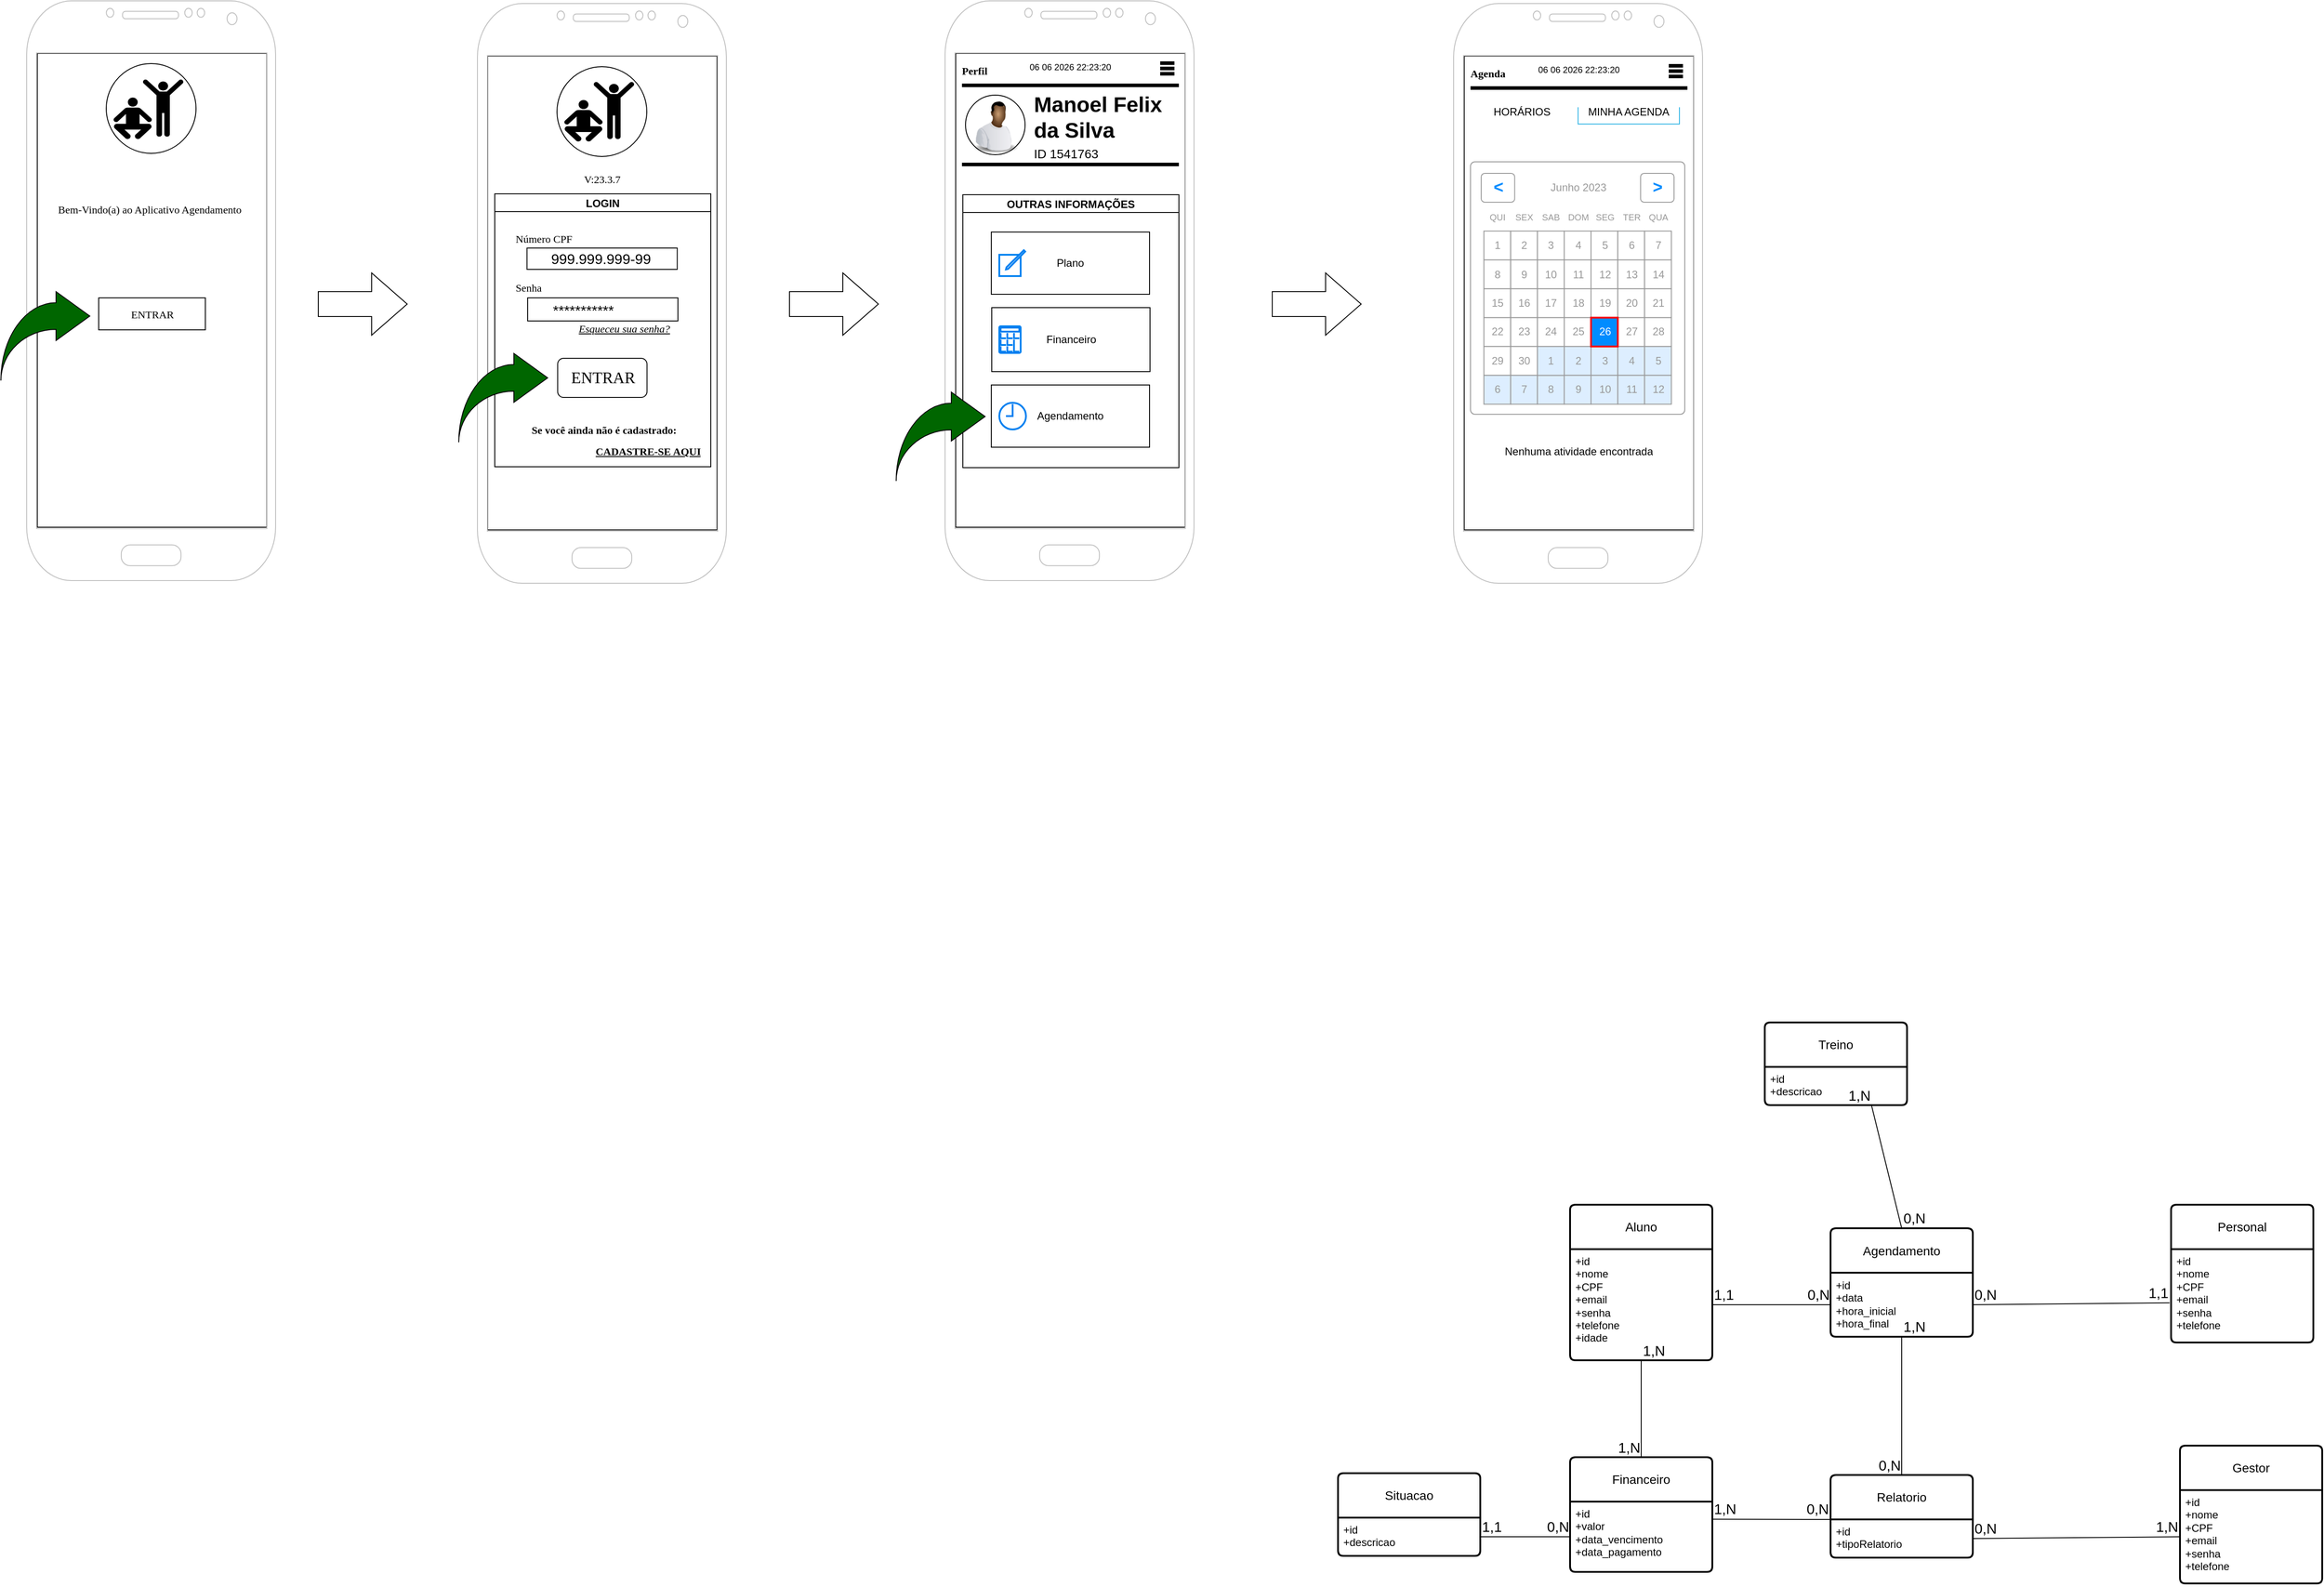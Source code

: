 <mxfile version="21.5.0" type="github">
  <diagram name="Página-1" id="_m529eDKK7JrBdHKqTtA">
    <mxGraphModel dx="4836" dy="2080" grid="0" gridSize="10" guides="1" tooltips="1" connect="1" arrows="1" fold="1" page="0" pageScale="1" pageWidth="827" pageHeight="1169" math="0" shadow="0">
      <root>
        <mxCell id="0" />
        <mxCell id="1" parent="0" />
        <mxCell id="LFbB79-AIs5pltMv2B3R-155" value="Personal" style="swimlane;childLayout=stackLayout;horizontal=1;startSize=50;horizontalStack=0;rounded=1;fontSize=14;fontStyle=0;strokeWidth=2;resizeParent=0;resizeLast=1;shadow=0;dashed=0;align=center;arcSize=4;whiteSpace=wrap;html=1;" vertex="1" parent="1">
          <mxGeometry x="-67" y="200" width="160" height="155" as="geometry" />
        </mxCell>
        <mxCell id="LFbB79-AIs5pltMv2B3R-156" value="+id&lt;br&gt;+nome&lt;br&gt;+CPF&lt;br&gt;+email&lt;br&gt;+senha&lt;br&gt;+telefone&lt;br&gt;&amp;nbsp;&lt;br&gt;" style="align=left;strokeColor=none;fillColor=none;spacingLeft=4;fontSize=12;verticalAlign=top;resizable=0;rotatable=0;part=1;html=1;" vertex="1" parent="LFbB79-AIs5pltMv2B3R-155">
          <mxGeometry y="50" width="160" height="105" as="geometry" />
        </mxCell>
        <mxCell id="LFbB79-AIs5pltMv2B3R-161" value="Aluno" style="swimlane;childLayout=stackLayout;horizontal=1;startSize=50;horizontalStack=0;rounded=1;fontSize=14;fontStyle=0;strokeWidth=2;resizeParent=0;resizeLast=1;shadow=0;dashed=0;align=center;arcSize=4;whiteSpace=wrap;html=1;" vertex="1" parent="1">
          <mxGeometry x="-743" y="200" width="160" height="175" as="geometry" />
        </mxCell>
        <mxCell id="LFbB79-AIs5pltMv2B3R-162" value="+id&lt;br&gt;+nome&lt;br&gt;+CPF&lt;br&gt;+email&lt;br&gt;+senha&lt;br&gt;+telefone&lt;br&gt;+idade&amp;nbsp;" style="align=left;strokeColor=none;fillColor=none;spacingLeft=4;fontSize=12;verticalAlign=top;resizable=0;rotatable=0;part=1;html=1;" vertex="1" parent="LFbB79-AIs5pltMv2B3R-161">
          <mxGeometry y="50" width="160" height="125" as="geometry" />
        </mxCell>
        <mxCell id="LFbB79-AIs5pltMv2B3R-164" value="Agendamento" style="swimlane;childLayout=stackLayout;horizontal=1;startSize=50;horizontalStack=0;rounded=1;fontSize=14;fontStyle=0;strokeWidth=2;resizeParent=0;resizeLast=1;shadow=0;dashed=0;align=center;arcSize=4;whiteSpace=wrap;html=1;" vertex="1" parent="1">
          <mxGeometry x="-450" y="226.5" width="160" height="122" as="geometry" />
        </mxCell>
        <mxCell id="LFbB79-AIs5pltMv2B3R-165" value="+id&lt;br&gt;+data&lt;br&gt;+hora_inicial&lt;br&gt;+hora_final" style="align=left;strokeColor=none;fillColor=none;spacingLeft=4;fontSize=12;verticalAlign=top;resizable=0;rotatable=0;part=1;html=1;" vertex="1" parent="LFbB79-AIs5pltMv2B3R-164">
          <mxGeometry y="50" width="160" height="72" as="geometry" />
        </mxCell>
        <mxCell id="LFbB79-AIs5pltMv2B3R-166" value="Financeiro" style="swimlane;childLayout=stackLayout;horizontal=1;startSize=50;horizontalStack=0;rounded=1;fontSize=14;fontStyle=0;strokeWidth=2;resizeParent=0;resizeLast=1;shadow=0;dashed=0;align=center;arcSize=4;whiteSpace=wrap;html=1;" vertex="1" parent="1">
          <mxGeometry x="-743" y="484" width="160" height="129" as="geometry" />
        </mxCell>
        <mxCell id="LFbB79-AIs5pltMv2B3R-167" value="+id&lt;br&gt;+valor&lt;br&gt;+data_vencimento&lt;br&gt;+data_pagamento" style="align=left;strokeColor=none;fillColor=none;spacingLeft=4;fontSize=12;verticalAlign=top;resizable=0;rotatable=0;part=1;html=1;" vertex="1" parent="LFbB79-AIs5pltMv2B3R-166">
          <mxGeometry y="50" width="160" height="79" as="geometry" />
        </mxCell>
        <mxCell id="LFbB79-AIs5pltMv2B3R-168" value="Situacao" style="swimlane;childLayout=stackLayout;horizontal=1;startSize=50;horizontalStack=0;rounded=1;fontSize=14;fontStyle=0;strokeWidth=2;resizeParent=0;resizeLast=1;shadow=0;dashed=0;align=center;arcSize=4;whiteSpace=wrap;html=1;" vertex="1" parent="1">
          <mxGeometry x="-1004" y="502" width="160" height="93" as="geometry" />
        </mxCell>
        <mxCell id="LFbB79-AIs5pltMv2B3R-169" value="+id&lt;br&gt;+descricao" style="align=left;strokeColor=none;fillColor=none;spacingLeft=4;fontSize=12;verticalAlign=top;resizable=0;rotatable=0;part=1;html=1;" vertex="1" parent="LFbB79-AIs5pltMv2B3R-168">
          <mxGeometry y="50" width="160" height="43" as="geometry" />
        </mxCell>
        <mxCell id="LFbB79-AIs5pltMv2B3R-172" value="Treino" style="swimlane;childLayout=stackLayout;horizontal=1;startSize=50;horizontalStack=0;rounded=1;fontSize=14;fontStyle=0;strokeWidth=2;resizeParent=0;resizeLast=1;shadow=0;dashed=0;align=center;arcSize=4;whiteSpace=wrap;html=1;" vertex="1" parent="1">
          <mxGeometry x="-524" y="-5" width="160" height="93" as="geometry" />
        </mxCell>
        <mxCell id="LFbB79-AIs5pltMv2B3R-173" value="+id&lt;br&gt;+descricao" style="align=left;strokeColor=none;fillColor=none;spacingLeft=4;fontSize=12;verticalAlign=top;resizable=0;rotatable=0;part=1;html=1;" vertex="1" parent="LFbB79-AIs5pltMv2B3R-172">
          <mxGeometry y="50" width="160" height="43" as="geometry" />
        </mxCell>
        <mxCell id="LFbB79-AIs5pltMv2B3R-180" value="" style="endArrow=none;html=1;rounded=0;fontSize=12;startSize=8;endSize=8;curved=1;exitX=1;exitY=0.5;exitDx=0;exitDy=0;entryX=0;entryY=0.5;entryDx=0;entryDy=0;" edge="1" parent="1" source="LFbB79-AIs5pltMv2B3R-162" target="LFbB79-AIs5pltMv2B3R-165">
          <mxGeometry relative="1" as="geometry">
            <mxPoint x="-329" y="439" as="sourcePoint" />
            <mxPoint x="-169" y="439" as="targetPoint" />
          </mxGeometry>
        </mxCell>
        <mxCell id="LFbB79-AIs5pltMv2B3R-181" value="1,1" style="resizable=0;html=1;whiteSpace=wrap;align=left;verticalAlign=bottom;fontSize=16;" connectable="0" vertex="1" parent="LFbB79-AIs5pltMv2B3R-180">
          <mxGeometry x="-1" relative="1" as="geometry" />
        </mxCell>
        <mxCell id="LFbB79-AIs5pltMv2B3R-182" value="0,N" style="resizable=0;html=1;whiteSpace=wrap;align=right;verticalAlign=bottom;fontSize=16;" connectable="0" vertex="1" parent="LFbB79-AIs5pltMv2B3R-180">
          <mxGeometry x="1" relative="1" as="geometry" />
        </mxCell>
        <mxCell id="LFbB79-AIs5pltMv2B3R-183" value="" style="endArrow=none;html=1;rounded=0;fontSize=12;startSize=8;endSize=8;curved=1;exitX=1;exitY=0.5;exitDx=0;exitDy=0;entryX=-0.01;entryY=0.575;entryDx=0;entryDy=0;entryPerimeter=0;" edge="1" parent="1" source="LFbB79-AIs5pltMv2B3R-165" target="LFbB79-AIs5pltMv2B3R-156">
          <mxGeometry relative="1" as="geometry">
            <mxPoint x="-298" y="431" as="sourcePoint" />
            <mxPoint x="-23" y="430" as="targetPoint" />
          </mxGeometry>
        </mxCell>
        <mxCell id="LFbB79-AIs5pltMv2B3R-184" value="0,N" style="resizable=0;html=1;whiteSpace=wrap;align=left;verticalAlign=bottom;fontSize=16;" connectable="0" vertex="1" parent="LFbB79-AIs5pltMv2B3R-183">
          <mxGeometry x="-1" relative="1" as="geometry" />
        </mxCell>
        <mxCell id="LFbB79-AIs5pltMv2B3R-185" value="1,1" style="resizable=0;html=1;whiteSpace=wrap;align=right;verticalAlign=bottom;fontSize=16;" connectable="0" vertex="1" parent="LFbB79-AIs5pltMv2B3R-183">
          <mxGeometry x="1" relative="1" as="geometry" />
        </mxCell>
        <mxCell id="LFbB79-AIs5pltMv2B3R-192" value="" style="endArrow=none;html=1;rounded=0;fontSize=12;startSize=8;endSize=8;curved=1;entryX=0.75;entryY=1;entryDx=0;entryDy=0;exitX=0.5;exitY=0;exitDx=0;exitDy=0;" edge="1" parent="1" source="LFbB79-AIs5pltMv2B3R-164" target="LFbB79-AIs5pltMv2B3R-173">
          <mxGeometry relative="1" as="geometry">
            <mxPoint x="-353" y="144" as="sourcePoint" />
            <mxPoint x="-132" y="447" as="targetPoint" />
          </mxGeometry>
        </mxCell>
        <mxCell id="LFbB79-AIs5pltMv2B3R-193" value="0,N" style="resizable=0;html=1;whiteSpace=wrap;align=left;verticalAlign=bottom;fontSize=16;" connectable="0" vertex="1" parent="LFbB79-AIs5pltMv2B3R-192">
          <mxGeometry x="-1" relative="1" as="geometry" />
        </mxCell>
        <mxCell id="LFbB79-AIs5pltMv2B3R-194" value="1,N" style="resizable=0;html=1;whiteSpace=wrap;align=right;verticalAlign=bottom;fontSize=16;" connectable="0" vertex="1" parent="LFbB79-AIs5pltMv2B3R-192">
          <mxGeometry x="1" relative="1" as="geometry" />
        </mxCell>
        <mxCell id="LFbB79-AIs5pltMv2B3R-195" value="" style="endArrow=none;html=1;rounded=0;fontSize=12;startSize=8;endSize=8;curved=1;exitX=1;exitY=0.5;exitDx=0;exitDy=0;entryX=0;entryY=0.5;entryDx=0;entryDy=0;" edge="1" parent="1" source="LFbB79-AIs5pltMv2B3R-169" target="LFbB79-AIs5pltMv2B3R-167">
          <mxGeometry relative="1" as="geometry">
            <mxPoint x="-358" y="442" as="sourcePoint" />
            <mxPoint x="-198" y="442" as="targetPoint" />
          </mxGeometry>
        </mxCell>
        <mxCell id="LFbB79-AIs5pltMv2B3R-196" value="1,1" style="resizable=0;html=1;whiteSpace=wrap;align=left;verticalAlign=bottom;fontSize=16;" connectable="0" vertex="1" parent="LFbB79-AIs5pltMv2B3R-195">
          <mxGeometry x="-1" relative="1" as="geometry" />
        </mxCell>
        <mxCell id="LFbB79-AIs5pltMv2B3R-197" value="0,N" style="resizable=0;html=1;whiteSpace=wrap;align=right;verticalAlign=bottom;fontSize=16;" connectable="0" vertex="1" parent="LFbB79-AIs5pltMv2B3R-195">
          <mxGeometry x="1" relative="1" as="geometry" />
        </mxCell>
        <mxCell id="LFbB79-AIs5pltMv2B3R-198" value="" style="endArrow=none;html=1;rounded=0;fontSize=12;startSize=8;endSize=8;curved=1;exitX=0.5;exitY=1;exitDx=0;exitDy=0;entryX=0.5;entryY=0;entryDx=0;entryDy=0;" edge="1" parent="1" source="LFbB79-AIs5pltMv2B3R-162" target="LFbB79-AIs5pltMv2B3R-166">
          <mxGeometry relative="1" as="geometry">
            <mxPoint x="-393" y="590" as="sourcePoint" />
            <mxPoint x="-233" y="590" as="targetPoint" />
          </mxGeometry>
        </mxCell>
        <mxCell id="LFbB79-AIs5pltMv2B3R-199" value="1,N" style="resizable=0;html=1;whiteSpace=wrap;align=left;verticalAlign=bottom;fontSize=16;" connectable="0" vertex="1" parent="LFbB79-AIs5pltMv2B3R-198">
          <mxGeometry x="-1" relative="1" as="geometry" />
        </mxCell>
        <mxCell id="LFbB79-AIs5pltMv2B3R-200" value="1,N" style="resizable=0;html=1;whiteSpace=wrap;align=right;verticalAlign=bottom;fontSize=16;" connectable="0" vertex="1" parent="LFbB79-AIs5pltMv2B3R-198">
          <mxGeometry x="1" relative="1" as="geometry" />
        </mxCell>
        <mxCell id="LFbB79-AIs5pltMv2B3R-207" value="Gestor" style="swimlane;childLayout=stackLayout;horizontal=1;startSize=50;horizontalStack=0;rounded=1;fontSize=14;fontStyle=0;strokeWidth=2;resizeParent=0;resizeLast=1;shadow=0;dashed=0;align=center;arcSize=4;whiteSpace=wrap;html=1;" vertex="1" parent="1">
          <mxGeometry x="-57" y="471" width="160" height="155" as="geometry" />
        </mxCell>
        <mxCell id="LFbB79-AIs5pltMv2B3R-208" value="+id&lt;br&gt;+nome&lt;br&gt;+CPF&lt;br&gt;+email&lt;br&gt;+senha&lt;br&gt;+telefone&lt;br&gt;&amp;nbsp;&lt;br&gt;" style="align=left;strokeColor=none;fillColor=none;spacingLeft=4;fontSize=12;verticalAlign=top;resizable=0;rotatable=0;part=1;html=1;" vertex="1" parent="LFbB79-AIs5pltMv2B3R-207">
          <mxGeometry y="50" width="160" height="105" as="geometry" />
        </mxCell>
        <mxCell id="LFbB79-AIs5pltMv2B3R-209" value="Relatorio" style="swimlane;childLayout=stackLayout;horizontal=1;startSize=50;horizontalStack=0;rounded=1;fontSize=14;fontStyle=0;strokeWidth=2;resizeParent=0;resizeLast=1;shadow=0;dashed=0;align=center;arcSize=4;whiteSpace=wrap;html=1;" vertex="1" parent="1">
          <mxGeometry x="-450" y="504" width="160" height="93" as="geometry" />
        </mxCell>
        <mxCell id="LFbB79-AIs5pltMv2B3R-210" value="+id&lt;br&gt;+tipoRelatorio" style="align=left;strokeColor=none;fillColor=none;spacingLeft=4;fontSize=12;verticalAlign=top;resizable=0;rotatable=0;part=1;html=1;" vertex="1" parent="LFbB79-AIs5pltMv2B3R-209">
          <mxGeometry y="50" width="160" height="43" as="geometry" />
        </mxCell>
        <mxCell id="LFbB79-AIs5pltMv2B3R-212" value="" style="endArrow=none;html=1;rounded=0;fontSize=12;startSize=8;endSize=8;curved=1;entryX=0;entryY=0;entryDx=0;entryDy=0;exitX=1;exitY=0.25;exitDx=0;exitDy=0;" edge="1" parent="1" source="LFbB79-AIs5pltMv2B3R-167" target="LFbB79-AIs5pltMv2B3R-210">
          <mxGeometry relative="1" as="geometry">
            <mxPoint x="-488" y="704" as="sourcePoint" />
            <mxPoint x="-328" y="704" as="targetPoint" />
          </mxGeometry>
        </mxCell>
        <mxCell id="LFbB79-AIs5pltMv2B3R-213" value="1,N" style="resizable=0;html=1;whiteSpace=wrap;align=left;verticalAlign=bottom;fontSize=16;" connectable="0" vertex="1" parent="LFbB79-AIs5pltMv2B3R-212">
          <mxGeometry x="-1" relative="1" as="geometry" />
        </mxCell>
        <mxCell id="LFbB79-AIs5pltMv2B3R-214" value="0,N" style="resizable=0;html=1;whiteSpace=wrap;align=right;verticalAlign=bottom;fontSize=16;" connectable="0" vertex="1" parent="LFbB79-AIs5pltMv2B3R-212">
          <mxGeometry x="1" relative="1" as="geometry" />
        </mxCell>
        <mxCell id="LFbB79-AIs5pltMv2B3R-215" value="" style="endArrow=none;html=1;rounded=0;fontSize=12;startSize=8;endSize=8;curved=1;entryX=0.5;entryY=0;entryDx=0;entryDy=0;exitX=0.5;exitY=1;exitDx=0;exitDy=0;" edge="1" parent="1" source="LFbB79-AIs5pltMv2B3R-165" target="LFbB79-AIs5pltMv2B3R-209">
          <mxGeometry relative="1" as="geometry">
            <mxPoint x="-397" y="737" as="sourcePoint" />
            <mxPoint x="-220" y="735" as="targetPoint" />
          </mxGeometry>
        </mxCell>
        <mxCell id="LFbB79-AIs5pltMv2B3R-216" value="1,N" style="resizable=0;html=1;whiteSpace=wrap;align=left;verticalAlign=bottom;fontSize=16;" connectable="0" vertex="1" parent="LFbB79-AIs5pltMv2B3R-215">
          <mxGeometry x="-1" relative="1" as="geometry" />
        </mxCell>
        <mxCell id="LFbB79-AIs5pltMv2B3R-217" value="0,N" style="resizable=0;html=1;whiteSpace=wrap;align=right;verticalAlign=bottom;fontSize=16;" connectable="0" vertex="1" parent="LFbB79-AIs5pltMv2B3R-215">
          <mxGeometry x="1" relative="1" as="geometry" />
        </mxCell>
        <mxCell id="LFbB79-AIs5pltMv2B3R-218" value="" style="endArrow=none;html=1;rounded=0;fontSize=12;startSize=8;endSize=8;curved=1;entryX=0;entryY=0.5;entryDx=0;entryDy=0;exitX=1;exitY=0.5;exitDx=0;exitDy=0;" edge="1" parent="1" source="LFbB79-AIs5pltMv2B3R-210" target="LFbB79-AIs5pltMv2B3R-208">
          <mxGeometry relative="1" as="geometry">
            <mxPoint x="-323" y="750" as="sourcePoint" />
            <mxPoint x="-146" y="748" as="targetPoint" />
          </mxGeometry>
        </mxCell>
        <mxCell id="LFbB79-AIs5pltMv2B3R-219" value="0,N" style="resizable=0;html=1;whiteSpace=wrap;align=left;verticalAlign=bottom;fontSize=16;" connectable="0" vertex="1" parent="LFbB79-AIs5pltMv2B3R-218">
          <mxGeometry x="-1" relative="1" as="geometry" />
        </mxCell>
        <mxCell id="LFbB79-AIs5pltMv2B3R-220" value="1,N" style="resizable=0;html=1;whiteSpace=wrap;align=right;verticalAlign=bottom;fontSize=16;" connectable="0" vertex="1" parent="LFbB79-AIs5pltMv2B3R-218">
          <mxGeometry x="1" relative="1" as="geometry" />
        </mxCell>
        <mxCell id="LFbB79-AIs5pltMv2B3R-221" value="" style="verticalLabelPosition=bottom;verticalAlign=top;html=1;shape=mxgraph.basic.rect;fillColor2=none;strokeWidth=1;size=20;indent=5;" vertex="1" parent="1">
          <mxGeometry x="-2467" y="-1095" width="258" height="533" as="geometry" />
        </mxCell>
        <mxCell id="LFbB79-AIs5pltMv2B3R-222" value="" style="verticalLabelPosition=bottom;verticalAlign=top;html=1;shape=mxgraph.basic.rect;fillColor2=none;strokeWidth=1;size=20;indent=5;" vertex="1" parent="1">
          <mxGeometry x="-1434" y="-1095" width="258" height="533" as="geometry" />
        </mxCell>
        <mxCell id="LFbB79-AIs5pltMv2B3R-224" value="" style="verticalLabelPosition=bottom;verticalAlign=top;html=1;shape=mxgraph.basic.rect;fillColor2=none;strokeWidth=1;size=20;indent=5;" vertex="1" parent="1">
          <mxGeometry x="-1960.5" y="-1092" width="258" height="533" as="geometry" />
        </mxCell>
        <mxCell id="LFbB79-AIs5pltMv2B3R-227" value="" style="verticalLabelPosition=bottom;verticalAlign=top;html=1;shape=mxgraph.basic.rect;fillColor2=none;strokeWidth=1;size=20;indent=5;" vertex="1" parent="1">
          <mxGeometry x="-2398" y="-820" width="120" height="36" as="geometry" />
        </mxCell>
        <mxCell id="LFbB79-AIs5pltMv2B3R-229" value="&lt;p&gt;&lt;font face=&quot;Lucida Console&quot;&gt;Bem-Vindo(a) ao Aplicativo Agendamento&lt;/font&gt;&lt;/p&gt;" style="text;strokeColor=none;fillColor=none;align=center;verticalAlign=top;spacingLeft=4;spacingRight=4;overflow=hidden;rotatable=0;points=[[0,0.5],[1,0.5]];portConstraint=eastwest;whiteSpace=wrap;html=1;" vertex="1" parent="1">
          <mxGeometry x="-2462" y="-945" width="243" height="59" as="geometry" />
        </mxCell>
        <mxCell id="LFbB79-AIs5pltMv2B3R-230" value="&lt;p&gt;&lt;font face=&quot;Lucida Console&quot;&gt;ENTRAR&lt;/font&gt;&lt;/p&gt;" style="text;strokeColor=none;fillColor=none;align=center;verticalAlign=top;spacingLeft=4;spacingRight=4;overflow=hidden;rotatable=0;points=[[0,0.5],[1,0.5]];portConstraint=eastwest;whiteSpace=wrap;html=1;" vertex="1" parent="1">
          <mxGeometry x="-2459.5" y="-827" width="243" height="59" as="geometry" />
        </mxCell>
        <mxCell id="LFbB79-AIs5pltMv2B3R-234" value="LOGIN" style="swimlane;startSize=20;horizontal=1;containerType=tree;" vertex="1" parent="1">
          <mxGeometry x="-1952.5" y="-937" width="243" height="307" as="geometry" />
        </mxCell>
        <mxCell id="LFbB79-AIs5pltMv2B3R-243" value="&lt;font face=&quot;Lucida Console&quot;&gt;Número CPF&lt;/font&gt;" style="text;strokeColor=none;fillColor=none;align=left;verticalAlign=top;spacingLeft=4;spacingRight=4;overflow=hidden;rotatable=0;points=[[0,0.5],[1,0.5]];portConstraint=eastwest;whiteSpace=wrap;html=1;" vertex="1" parent="LFbB79-AIs5pltMv2B3R-234">
          <mxGeometry x="17.5" y="37" width="206.5" height="88" as="geometry" />
        </mxCell>
        <mxCell id="LFbB79-AIs5pltMv2B3R-244" value="&lt;font face=&quot;Lucida Console&quot;&gt;Senha&lt;/font&gt;" style="text;strokeColor=none;fillColor=none;align=left;verticalAlign=top;spacingLeft=4;spacingRight=4;overflow=hidden;rotatable=0;points=[[0,0.5],[1,0.5]];portConstraint=eastwest;whiteSpace=wrap;html=1;" vertex="1" parent="LFbB79-AIs5pltMv2B3R-234">
          <mxGeometry x="17.5" y="92" width="204.5" height="59" as="geometry" />
        </mxCell>
        <mxCell id="LFbB79-AIs5pltMv2B3R-241" value="" style="whiteSpace=wrap;html=1;treeFolding=1;treeMoving=1;newEdgeStyle={&quot;edgeStyle&quot;:&quot;elbowEdgeStyle&quot;,&quot;startArrow&quot;:&quot;none&quot;,&quot;endArrow&quot;:&quot;none&quot;};" vertex="1" parent="LFbB79-AIs5pltMv2B3R-234">
          <mxGeometry x="36.25" y="61" width="169" height="24" as="geometry" />
        </mxCell>
        <mxCell id="LFbB79-AIs5pltMv2B3R-240" value="" style="whiteSpace=wrap;html=1;treeFolding=1;treeMoving=1;newEdgeStyle={&quot;edgeStyle&quot;:&quot;elbowEdgeStyle&quot;,&quot;startArrow&quot;:&quot;none&quot;,&quot;endArrow&quot;:&quot;none&quot;};" vertex="1" parent="LFbB79-AIs5pltMv2B3R-234">
          <mxGeometry x="37" y="117" width="169" height="26" as="geometry" />
        </mxCell>
        <mxCell id="LFbB79-AIs5pltMv2B3R-252" value="999.999.999-99" style="text;strokeColor=none;fillColor=none;align=left;verticalAlign=middle;spacingLeft=4;spacingRight=4;overflow=hidden;points=[[0,0.5],[1,0.5]];portConstraint=eastwest;rotatable=0;whiteSpace=wrap;html=1;fontSize=16;" vertex="1" parent="LFbB79-AIs5pltMv2B3R-234">
          <mxGeometry x="57.75" y="58" width="124" height="30" as="geometry" />
        </mxCell>
        <mxCell id="LFbB79-AIs5pltMv2B3R-242" value="&lt;p&gt;&lt;font face=&quot;Lucida Console&quot;&gt;V:23.3.7&lt;/font&gt;&lt;/p&gt;" style="text;strokeColor=none;fillColor=none;align=center;verticalAlign=top;spacingLeft=4;spacingRight=4;overflow=hidden;rotatable=0;points=[[0,0.5],[1,0.5]];portConstraint=eastwest;whiteSpace=wrap;html=1;" vertex="1" parent="1">
          <mxGeometry x="-1953" y="-979" width="243" height="59" as="geometry" />
        </mxCell>
        <mxCell id="LFbB79-AIs5pltMv2B3R-245" value="&lt;pre&gt;&lt;font face=&quot;Lucida Console&quot;&gt;&lt;i&gt;&lt;u&gt;Esqueceu sua senha?&lt;/u&gt;&lt;/i&gt;&lt;/font&gt;&lt;/pre&gt;" style="text;strokeColor=none;fillColor=none;align=left;verticalAlign=top;spacingLeft=4;spacingRight=4;overflow=hidden;rotatable=0;points=[[0,0.5],[1,0.5]];portConstraint=eastwest;whiteSpace=wrap;html=1;" vertex="1" parent="1">
          <mxGeometry x="-1864.5" y="-811" width="149" height="59" as="geometry" />
        </mxCell>
        <mxCell id="LFbB79-AIs5pltMv2B3R-246" value="&lt;h4&gt;&lt;font face=&quot;Tahoma&quot;&gt;Se você ainda não é cadastrado:&lt;/font&gt;&lt;/h4&gt;" style="text;strokeColor=none;fillColor=none;align=left;verticalAlign=top;spacingLeft=4;spacingRight=4;overflow=hidden;rotatable=0;points=[[0,0.5],[1,0.5]];portConstraint=eastwest;whiteSpace=wrap;html=1;" vertex="1" parent="1">
          <mxGeometry x="-1917.5" y="-701" width="204" height="59" as="geometry" />
        </mxCell>
        <mxCell id="LFbB79-AIs5pltMv2B3R-247" value="&lt;h4&gt;&lt;font face=&quot;Tahoma&quot;&gt;&lt;u&gt;CADASTRE-SE AQUI&lt;/u&gt;&lt;/font&gt;&lt;/h4&gt;" style="text;strokeColor=none;fillColor=none;align=left;verticalAlign=top;spacingLeft=4;spacingRight=4;overflow=hidden;rotatable=0;points=[[0,0.5],[1,0.5]];portConstraint=eastwest;whiteSpace=wrap;html=1;" vertex="1" parent="1">
          <mxGeometry x="-1845.5" y="-677" width="132" height="59" as="geometry" />
        </mxCell>
        <mxCell id="LFbB79-AIs5pltMv2B3R-253" value="***********" style="text;strokeColor=none;fillColor=none;align=left;verticalAlign=middle;spacingLeft=4;spacingRight=4;overflow=hidden;points=[[0,0.5],[1,0.5]];portConstraint=eastwest;rotatable=0;whiteSpace=wrap;html=1;fontSize=16;" vertex="1" parent="1">
          <mxGeometry x="-1893" y="-821" width="124" height="30" as="geometry" />
        </mxCell>
        <mxCell id="LFbB79-AIs5pltMv2B3R-256" value="" style="rounded=1;whiteSpace=wrap;html=1;" vertex="1" parent="1">
          <mxGeometry x="-1881.75" y="-752" width="100.5" height="44" as="geometry" />
        </mxCell>
        <mxCell id="LFbB79-AIs5pltMv2B3R-255" value="&lt;p&gt;&lt;font style=&quot;font-size: 18px;&quot; face=&quot;Lucida Console&quot;&gt;ENTRAR&lt;/font&gt;&lt;/p&gt;" style="text;strokeColor=none;fillColor=none;align=center;verticalAlign=top;spacingLeft=4;spacingRight=4;overflow=hidden;rotatable=0;points=[[0,0.5],[1,0.5]];portConstraint=eastwest;whiteSpace=wrap;html=1;" vertex="1" parent="1">
          <mxGeometry x="-1952.5" y="-759.5" width="243" height="59" as="geometry" />
        </mxCell>
        <mxCell id="LFbB79-AIs5pltMv2B3R-258" value="" style="ellipse;whiteSpace=wrap;html=1;aspect=fixed;" vertex="1" parent="1">
          <mxGeometry x="-1423" y="-1048" width="67" height="67" as="geometry" />
        </mxCell>
        <mxCell id="LFbB79-AIs5pltMv2B3R-260" value="&lt;font face=&quot;Tahoma&quot; style=&quot;font-size: 12px;&quot;&gt;&lt;b&gt;Perfil&lt;/b&gt;&lt;/font&gt;" style="text;strokeColor=none;fillColor=none;align=left;verticalAlign=middle;spacingLeft=4;spacingRight=4;overflow=hidden;points=[[0,0.5],[1,0.5]];portConstraint=eastwest;rotatable=0;whiteSpace=wrap;html=1;fontSize=16;" vertex="1" parent="1">
          <mxGeometry x="-1433" y="-1092" width="80" height="30" as="geometry" />
        </mxCell>
        <mxCell id="LFbB79-AIs5pltMv2B3R-261" value="" style="line;strokeWidth=4;html=1;perimeter=backbonePerimeter;points=[];outlineConnect=0;" vertex="1" parent="1">
          <mxGeometry x="-1427" y="-1064" width="244" height="10" as="geometry" />
        </mxCell>
        <mxCell id="LFbB79-AIs5pltMv2B3R-262" value="" style="line;strokeWidth=4;html=1;perimeter=backbonePerimeter;points=[];outlineConnect=0;" vertex="1" parent="1">
          <mxGeometry x="-1427" y="-975" width="244" height="10" as="geometry" />
        </mxCell>
        <UserObject label="&lt;font style=&quot;font-size: 10px;&quot;&gt;%date{dd mm yyyy HH:MM:ss}%&lt;/font&gt;" placeholders="1" id="LFbB79-AIs5pltMv2B3R-271">
          <mxCell style="text;html=1;strokeColor=none;fillColor=none;align=center;verticalAlign=middle;whiteSpace=wrap;overflow=hidden;" vertex="1" parent="1">
            <mxGeometry x="-1385" y="-1090" width="160" height="20" as="geometry" />
          </mxCell>
        </UserObject>
        <mxCell id="LFbB79-AIs5pltMv2B3R-280" value="" style="line;strokeWidth=4;html=1;perimeter=backbonePerimeter;points=[];outlineConnect=0;" vertex="1" parent="1">
          <mxGeometry x="-1204" y="-1089" width="16" height="10" as="geometry" />
        </mxCell>
        <mxCell id="LFbB79-AIs5pltMv2B3R-281" value="" style="line;strokeWidth=4;html=1;perimeter=backbonePerimeter;points=[];outlineConnect=0;" vertex="1" parent="1">
          <mxGeometry x="-1204" y="-1083" width="16" height="10" as="geometry" />
        </mxCell>
        <mxCell id="LFbB79-AIs5pltMv2B3R-282" value="" style="line;strokeWidth=4;html=1;perimeter=backbonePerimeter;points=[];outlineConnect=0;" vertex="1" parent="1">
          <mxGeometry x="-1204" y="-1077" width="16" height="10" as="geometry" />
        </mxCell>
        <mxCell id="LFbB79-AIs5pltMv2B3R-284" value="&lt;h2&gt;&lt;b&gt;Manoel Felix da Silva&lt;/b&gt;&lt;/h2&gt;" style="text;strokeColor=none;fillColor=none;align=left;verticalAlign=middle;spacingLeft=4;spacingRight=4;overflow=hidden;points=[[0,0.5],[1,0.5]];portConstraint=eastwest;rotatable=0;whiteSpace=wrap;html=1;fontSize=16;" vertex="1" parent="1">
          <mxGeometry x="-1352" y="-1073" width="157" height="80" as="geometry" />
        </mxCell>
        <mxCell id="LFbB79-AIs5pltMv2B3R-285" value="&lt;font style=&quot;font-size: 14px;&quot;&gt;ID 1541763&lt;/font&gt;" style="text;strokeColor=none;fillColor=none;align=left;verticalAlign=middle;spacingLeft=4;spacingRight=4;overflow=hidden;points=[[0,0.5],[1,0.5]];portConstraint=eastwest;rotatable=0;whiteSpace=wrap;html=1;fontSize=16;" vertex="1" parent="1">
          <mxGeometry x="-1352" y="-998.5" width="104" height="30" as="geometry" />
        </mxCell>
        <mxCell id="LFbB79-AIs5pltMv2B3R-301" value="OUTRAS INFORMAÇÕES" style="swimlane;startSize=20;horizontal=1;containerType=tree;" vertex="1" parent="1">
          <mxGeometry x="-1426" y="-936" width="243" height="307" as="geometry" />
        </mxCell>
        <mxCell id="LFbB79-AIs5pltMv2B3R-314" value="Financeiro" style="html=1;whiteSpace=wrap;container=1;recursiveResize=0;collapsible=0;align=center;" vertex="1" parent="1">
          <mxGeometry x="-1393.5" y="-809" width="178" height="72" as="geometry" />
        </mxCell>
        <mxCell id="LFbB79-AIs5pltMv2B3R-318" value="Plano" style="html=1;whiteSpace=wrap;container=1;recursiveResize=0;collapsible=0;align=center;" vertex="1" parent="1">
          <mxGeometry x="-1394" y="-894" width="178" height="70" as="geometry" />
        </mxCell>
        <mxCell id="LFbB79-AIs5pltMv2B3R-330" value="" style="html=1;verticalLabelPosition=bottom;align=center;labelBackgroundColor=#ffffff;verticalAlign=top;strokeWidth=2;strokeColor=#0080F0;shadow=0;dashed=0;shape=mxgraph.ios7.icons.compose;" vertex="1" parent="LFbB79-AIs5pltMv2B3R-318">
          <mxGeometry x="9" y="20.45" width="29.1" height="29.1" as="geometry" />
        </mxCell>
        <mxCell id="LFbB79-AIs5pltMv2B3R-320" value="Agendamento" style="html=1;whiteSpace=wrap;container=1;recursiveResize=0;collapsible=0;align=center;" vertex="1" parent="1">
          <mxGeometry x="-1394" y="-722" width="178" height="70" as="geometry" />
        </mxCell>
        <mxCell id="LFbB79-AIs5pltMv2B3R-322" value="" style="verticalLabelPosition=bottom;verticalAlign=top;html=1;shadow=0;dashed=0;strokeWidth=1;shape=mxgraph.android.phone2;strokeColor=#c0c0c0;" vertex="1" parent="1">
          <mxGeometry x="-2479" y="-1154" width="280" height="652" as="geometry" />
        </mxCell>
        <mxCell id="LFbB79-AIs5pltMv2B3R-323" value="" style="verticalLabelPosition=bottom;verticalAlign=top;html=1;shadow=0;dashed=0;strokeWidth=1;shape=mxgraph.android.phone2;strokeColor=#c0c0c0;" vertex="1" parent="1">
          <mxGeometry x="-1972" y="-1151" width="280" height="652" as="geometry" />
        </mxCell>
        <mxCell id="LFbB79-AIs5pltMv2B3R-324" value="" style="verticalLabelPosition=bottom;verticalAlign=top;html=1;shadow=0;dashed=0;strokeWidth=1;shape=mxgraph.android.phone2;strokeColor=#c0c0c0;" vertex="1" parent="1">
          <mxGeometry x="-1446" y="-1154" width="280" height="652" as="geometry" />
        </mxCell>
        <mxCell id="LFbB79-AIs5pltMv2B3R-326" value="" style="image;html=1;image=img/lib/clip_art/people/Worker_Black_128x128.png" vertex="1" parent="1">
          <mxGeometry x="-1425" y="-1047" width="71" height="65" as="geometry" />
        </mxCell>
        <mxCell id="LFbB79-AIs5pltMv2B3R-331" value="" style="html=1;verticalLabelPosition=bottom;align=center;labelBackgroundColor=#ffffff;verticalAlign=top;strokeWidth=2;strokeColor=#0080F0;shadow=0;dashed=0;shape=mxgraph.ios7.icons.clock;" vertex="1" parent="1">
          <mxGeometry x="-1385" y="-702" width="30" height="30" as="geometry" />
        </mxCell>
        <mxCell id="LFbB79-AIs5pltMv2B3R-333" value="" style="html=1;verticalLabelPosition=bottom;align=center;labelBackgroundColor=#ffffff;verticalAlign=top;strokeWidth=2;strokeColor=#0080F0;shadow=0;dashed=0;shape=mxgraph.ios7.icons.calculator;" vertex="1" parent="1">
          <mxGeometry x="-1385" y="-788" width="24" height="30" as="geometry" />
        </mxCell>
        <mxCell id="LFbB79-AIs5pltMv2B3R-334" value="" style="verticalLabelPosition=bottom;verticalAlign=top;html=1;shape=mxgraph.basic.rect;fillColor2=none;strokeWidth=1;size=20;indent=5;" vertex="1" parent="1">
          <mxGeometry x="-862" y="-1092" width="258" height="533" as="geometry" />
        </mxCell>
        <mxCell id="LFbB79-AIs5pltMv2B3R-336" value="&lt;font face=&quot;Tahoma&quot; style=&quot;font-size: 12px;&quot;&gt;&lt;b&gt;Agenda&lt;/b&gt;&lt;/font&gt;" style="text;strokeColor=none;fillColor=none;align=left;verticalAlign=middle;spacingLeft=4;spacingRight=4;overflow=hidden;points=[[0,0.5],[1,0.5]];portConstraint=eastwest;rotatable=0;whiteSpace=wrap;html=1;fontSize=16;" vertex="1" parent="1">
          <mxGeometry x="-861" y="-1089" width="80" height="30" as="geometry" />
        </mxCell>
        <mxCell id="LFbB79-AIs5pltMv2B3R-337" value="" style="line;strokeWidth=4;html=1;perimeter=backbonePerimeter;points=[];outlineConnect=0;" vertex="1" parent="1">
          <mxGeometry x="-855" y="-1061" width="244" height="10" as="geometry" />
        </mxCell>
        <UserObject label="&lt;font style=&quot;font-size: 10px;&quot;&gt;%date{dd mm yyyy HH:MM:ss}%&lt;/font&gt;" placeholders="1" id="LFbB79-AIs5pltMv2B3R-339">
          <mxCell style="text;html=1;strokeColor=none;fillColor=none;align=center;verticalAlign=middle;whiteSpace=wrap;overflow=hidden;" vertex="1" parent="1">
            <mxGeometry x="-813" y="-1087" width="160" height="20" as="geometry" />
          </mxCell>
        </UserObject>
        <mxCell id="LFbB79-AIs5pltMv2B3R-340" value="" style="line;strokeWidth=4;html=1;perimeter=backbonePerimeter;points=[];outlineConnect=0;" vertex="1" parent="1">
          <mxGeometry x="-632" y="-1086" width="16" height="10" as="geometry" />
        </mxCell>
        <mxCell id="LFbB79-AIs5pltMv2B3R-341" value="" style="line;strokeWidth=4;html=1;perimeter=backbonePerimeter;points=[];outlineConnect=0;" vertex="1" parent="1">
          <mxGeometry x="-632" y="-1080" width="16" height="10" as="geometry" />
        </mxCell>
        <mxCell id="LFbB79-AIs5pltMv2B3R-342" value="" style="line;strokeWidth=4;html=1;perimeter=backbonePerimeter;points=[];outlineConnect=0;" vertex="1" parent="1">
          <mxGeometry x="-632" y="-1074" width="16" height="10" as="geometry" />
        </mxCell>
        <mxCell id="LFbB79-AIs5pltMv2B3R-350" value="" style="verticalLabelPosition=bottom;verticalAlign=top;html=1;shadow=0;dashed=0;strokeWidth=1;shape=mxgraph.android.phone2;strokeColor=#c0c0c0;" vertex="1" parent="1">
          <mxGeometry x="-874" y="-1151" width="280" height="652" as="geometry" />
        </mxCell>
        <mxCell id="LFbB79-AIs5pltMv2B3R-356" value="" style="ellipse;whiteSpace=wrap;html=1;aspect=fixed;" vertex="1" parent="1">
          <mxGeometry x="-1882.5" y="-1080" width="101" height="101" as="geometry" />
        </mxCell>
        <mxCell id="LFbB79-AIs5pltMv2B3R-357" value="" style="ellipse;whiteSpace=wrap;html=1;aspect=fixed;" vertex="1" parent="1">
          <mxGeometry x="-2389.5" y="-1083.5" width="101" height="101" as="geometry" />
        </mxCell>
        <mxCell id="LFbB79-AIs5pltMv2B3R-358" value="" style="shape=mxgraph.signs.sports.exercise;html=1;pointerEvents=1;fillColor=#000000;strokeColor=none;verticalLabelPosition=bottom;verticalAlign=top;align=center;sketch=0;" vertex="1" parent="1">
          <mxGeometry x="-2381.5" y="-1065.75" width="79" height="67.5" as="geometry" />
        </mxCell>
        <mxCell id="LFbB79-AIs5pltMv2B3R-359" value="" style="shape=mxgraph.signs.sports.exercise;html=1;pointerEvents=1;fillColor=#000000;strokeColor=none;verticalLabelPosition=bottom;verticalAlign=top;align=center;sketch=0;" vertex="1" parent="1">
          <mxGeometry x="-1874.5" y="-1063" width="79" height="67.5" as="geometry" />
        </mxCell>
        <mxCell id="LFbB79-AIs5pltMv2B3R-360" value="" style="strokeWidth=1;shadow=0;dashed=0;align=center;html=1;shape=mxgraph.mockup.forms.rrect;rSize=5;strokeColor=#999999;fillColor=#ffffff;" vertex="1" parent="1">
          <mxGeometry x="-855" y="-973" width="241" height="284" as="geometry" />
        </mxCell>
        <mxCell id="LFbB79-AIs5pltMv2B3R-361" value="Junho 2023" style="strokeWidth=1;shadow=0;dashed=0;align=center;html=1;shape=mxgraph.mockup.forms.anchor;fontColor=#999999;" vertex="1" parent="LFbB79-AIs5pltMv2B3R-360">
          <mxGeometry x="45.188" y="12.983" width="150.625" height="32.457" as="geometry" />
        </mxCell>
        <mxCell id="LFbB79-AIs5pltMv2B3R-362" value="&lt;" style="strokeWidth=1;shadow=0;dashed=0;align=center;html=1;shape=mxgraph.mockup.forms.rrect;rSize=4;strokeColor=#999999;fontColor=#008cff;fontSize=19;fontStyle=1;" vertex="1" parent="LFbB79-AIs5pltMv2B3R-360">
          <mxGeometry x="12.05" y="12.983" width="37.656" height="32.457" as="geometry" />
        </mxCell>
        <mxCell id="LFbB79-AIs5pltMv2B3R-363" value="&gt;" style="strokeWidth=1;shadow=0;dashed=0;align=center;html=1;shape=mxgraph.mockup.forms.rrect;rSize=4;strokeColor=#999999;fontColor=#008cff;fontSize=19;fontStyle=1;" vertex="1" parent="LFbB79-AIs5pltMv2B3R-360">
          <mxGeometry x="191.294" y="12.983" width="37.656" height="32.457" as="geometry" />
        </mxCell>
        <mxCell id="LFbB79-AIs5pltMv2B3R-364" value="&lt;font style=&quot;font-size: 10px;&quot;&gt;QUI&lt;/font&gt;" style="strokeWidth=1;shadow=0;dashed=0;align=center;html=1;shape=mxgraph.mockup.forms.anchor;fontColor=#999999;" vertex="1" parent="LFbB79-AIs5pltMv2B3R-360">
          <mxGeometry x="15.062" y="45.44" width="30.125" height="32.457" as="geometry" />
        </mxCell>
        <mxCell id="LFbB79-AIs5pltMv2B3R-365" value="&lt;font style=&quot;font-size: 10px;&quot;&gt;SEX&lt;/font&gt;" style="strokeWidth=1;shadow=0;dashed=0;align=center;html=1;shape=mxgraph.mockup.forms.anchor;fontColor=#999999;" vertex="1" parent="LFbB79-AIs5pltMv2B3R-360">
          <mxGeometry x="45.188" y="45.44" width="30.125" height="32.457" as="geometry" />
        </mxCell>
        <mxCell id="LFbB79-AIs5pltMv2B3R-366" value="&lt;font style=&quot;font-size: 10px;&quot;&gt;SAB&lt;/font&gt;" style="strokeWidth=1;shadow=0;dashed=0;align=center;html=1;shape=mxgraph.mockup.forms.anchor;fontColor=#999999;" vertex="1" parent="LFbB79-AIs5pltMv2B3R-360">
          <mxGeometry x="75.312" y="45.44" width="30.125" height="32.457" as="geometry" />
        </mxCell>
        <mxCell id="LFbB79-AIs5pltMv2B3R-367" value="&lt;font style=&quot;font-size: 10px;&quot;&gt;DOM&lt;/font&gt;" style="strokeWidth=1;shadow=0;dashed=0;align=center;html=1;shape=mxgraph.mockup.forms.anchor;fontColor=#999999;" vertex="1" parent="LFbB79-AIs5pltMv2B3R-360">
          <mxGeometry x="105.438" y="45.44" width="30.125" height="32.457" as="geometry" />
        </mxCell>
        <mxCell id="LFbB79-AIs5pltMv2B3R-368" value="&lt;font style=&quot;font-size: 10px;&quot;&gt;SEG&lt;/font&gt;" style="strokeWidth=1;shadow=0;dashed=0;align=center;html=1;shape=mxgraph.mockup.forms.anchor;fontColor=#999999;" vertex="1" parent="LFbB79-AIs5pltMv2B3R-360">
          <mxGeometry x="135.562" y="45.44" width="30.125" height="32.457" as="geometry" />
        </mxCell>
        <mxCell id="LFbB79-AIs5pltMv2B3R-369" value="&lt;font style=&quot;font-size: 10px;&quot;&gt;TER&lt;/font&gt;" style="strokeWidth=1;shadow=0;dashed=0;align=center;html=1;shape=mxgraph.mockup.forms.anchor;fontColor=#999999;" vertex="1" parent="LFbB79-AIs5pltMv2B3R-360">
          <mxGeometry x="165.688" y="45.44" width="30.125" height="32.457" as="geometry" />
        </mxCell>
        <mxCell id="LFbB79-AIs5pltMv2B3R-370" value="&lt;font style=&quot;font-size: 10px;&quot;&gt;QUA&lt;/font&gt;" style="strokeWidth=1;shadow=0;dashed=0;align=center;html=1;shape=mxgraph.mockup.forms.anchor;fontColor=#999999;" vertex="1" parent="LFbB79-AIs5pltMv2B3R-360">
          <mxGeometry x="195.812" y="45.44" width="30.125" height="32.457" as="geometry" />
        </mxCell>
        <mxCell id="LFbB79-AIs5pltMv2B3R-371" value="1" style="strokeWidth=1;shadow=0;dashed=0;align=center;html=1;shape=mxgraph.mockup.forms.rrect;rSize=0;strokeColor=#999999;fontColor=#999999;" vertex="1" parent="LFbB79-AIs5pltMv2B3R-360">
          <mxGeometry x="15.062" y="77.897" width="30.125" height="32.457" as="geometry" />
        </mxCell>
        <mxCell id="LFbB79-AIs5pltMv2B3R-372" value="2" style="strokeWidth=1;shadow=0;dashed=0;align=center;html=1;shape=mxgraph.mockup.forms.rrect;rSize=0;strokeColor=#999999;fontColor=#999999;" vertex="1" parent="LFbB79-AIs5pltMv2B3R-360">
          <mxGeometry x="45.188" y="77.897" width="30.125" height="32.457" as="geometry" />
        </mxCell>
        <mxCell id="LFbB79-AIs5pltMv2B3R-373" value="3" style="strokeWidth=1;shadow=0;dashed=0;align=center;html=1;shape=mxgraph.mockup.forms.rrect;rSize=0;strokeColor=#999999;fontColor=#999999;" vertex="1" parent="LFbB79-AIs5pltMv2B3R-360">
          <mxGeometry x="75.312" y="77.897" width="30.125" height="32.457" as="geometry" />
        </mxCell>
        <mxCell id="LFbB79-AIs5pltMv2B3R-374" value="4" style="strokeWidth=1;shadow=0;dashed=0;align=center;html=1;shape=mxgraph.mockup.forms.rrect;rSize=0;strokeColor=#999999;fontColor=#999999;" vertex="1" parent="LFbB79-AIs5pltMv2B3R-360">
          <mxGeometry x="105.438" y="77.897" width="30.125" height="32.457" as="geometry" />
        </mxCell>
        <mxCell id="LFbB79-AIs5pltMv2B3R-375" value="5" style="strokeWidth=1;shadow=0;dashed=0;align=center;html=1;shape=mxgraph.mockup.forms.rrect;rSize=0;strokeColor=#999999;fontColor=#999999;" vertex="1" parent="LFbB79-AIs5pltMv2B3R-360">
          <mxGeometry x="135.562" y="77.897" width="30.125" height="32.457" as="geometry" />
        </mxCell>
        <mxCell id="LFbB79-AIs5pltMv2B3R-376" value="6" style="strokeWidth=1;shadow=0;dashed=0;align=center;html=1;shape=mxgraph.mockup.forms.rrect;rSize=0;strokeColor=#999999;fontColor=#999999;" vertex="1" parent="LFbB79-AIs5pltMv2B3R-360">
          <mxGeometry x="165.688" y="77.897" width="30.125" height="32.457" as="geometry" />
        </mxCell>
        <mxCell id="LFbB79-AIs5pltMv2B3R-377" value="7" style="strokeWidth=1;shadow=0;dashed=0;align=center;html=1;shape=mxgraph.mockup.forms.rrect;rSize=0;strokeColor=#999999;fontColor=#999999;" vertex="1" parent="LFbB79-AIs5pltMv2B3R-360">
          <mxGeometry x="195.812" y="77.897" width="30.125" height="32.457" as="geometry" />
        </mxCell>
        <mxCell id="LFbB79-AIs5pltMv2B3R-378" value="8" style="strokeWidth=1;shadow=0;dashed=0;align=center;html=1;shape=mxgraph.mockup.forms.rrect;rSize=0;strokeColor=#999999;fontColor=#999999;" vertex="1" parent="LFbB79-AIs5pltMv2B3R-360">
          <mxGeometry x="15.062" y="110.354" width="30.125" height="32.457" as="geometry" />
        </mxCell>
        <mxCell id="LFbB79-AIs5pltMv2B3R-379" value="9" style="strokeWidth=1;shadow=0;dashed=0;align=center;html=1;shape=mxgraph.mockup.forms.rrect;rSize=0;strokeColor=#999999;fontColor=#999999;" vertex="1" parent="LFbB79-AIs5pltMv2B3R-360">
          <mxGeometry x="45.188" y="110.354" width="30.125" height="32.457" as="geometry" />
        </mxCell>
        <mxCell id="LFbB79-AIs5pltMv2B3R-380" value="10" style="strokeWidth=1;shadow=0;dashed=0;align=center;html=1;shape=mxgraph.mockup.forms.rrect;rSize=0;strokeColor=#999999;fontColor=#999999;" vertex="1" parent="LFbB79-AIs5pltMv2B3R-360">
          <mxGeometry x="75.312" y="110.354" width="30.125" height="32.457" as="geometry" />
        </mxCell>
        <mxCell id="LFbB79-AIs5pltMv2B3R-381" value="11" style="strokeWidth=1;shadow=0;dashed=0;align=center;html=1;shape=mxgraph.mockup.forms.rrect;rSize=0;strokeColor=#999999;fontColor=#999999;" vertex="1" parent="LFbB79-AIs5pltMv2B3R-360">
          <mxGeometry x="105.438" y="110.354" width="30.125" height="32.457" as="geometry" />
        </mxCell>
        <mxCell id="LFbB79-AIs5pltMv2B3R-382" value="12" style="strokeWidth=1;shadow=0;dashed=0;align=center;html=1;shape=mxgraph.mockup.forms.rrect;rSize=0;strokeColor=#999999;fontColor=#999999;" vertex="1" parent="LFbB79-AIs5pltMv2B3R-360">
          <mxGeometry x="135.562" y="110.354" width="30.125" height="32.457" as="geometry" />
        </mxCell>
        <mxCell id="LFbB79-AIs5pltMv2B3R-383" value="13" style="strokeWidth=1;shadow=0;dashed=0;align=center;html=1;shape=mxgraph.mockup.forms.rrect;rSize=0;strokeColor=#999999;fontColor=#999999;" vertex="1" parent="LFbB79-AIs5pltMv2B3R-360">
          <mxGeometry x="165.688" y="110.354" width="30.125" height="32.457" as="geometry" />
        </mxCell>
        <mxCell id="LFbB79-AIs5pltMv2B3R-384" value="14" style="strokeWidth=1;shadow=0;dashed=0;align=center;html=1;shape=mxgraph.mockup.forms.rrect;rSize=0;strokeColor=#999999;fontColor=#999999;" vertex="1" parent="LFbB79-AIs5pltMv2B3R-360">
          <mxGeometry x="195.812" y="110.354" width="30.125" height="32.457" as="geometry" />
        </mxCell>
        <mxCell id="LFbB79-AIs5pltMv2B3R-385" value="15" style="strokeWidth=1;shadow=0;dashed=0;align=center;html=1;shape=mxgraph.mockup.forms.rrect;rSize=0;strokeColor=#999999;fontColor=#999999;" vertex="1" parent="LFbB79-AIs5pltMv2B3R-360">
          <mxGeometry x="15.062" y="142.811" width="30.125" height="32.457" as="geometry" />
        </mxCell>
        <mxCell id="LFbB79-AIs5pltMv2B3R-386" value="16" style="strokeWidth=1;shadow=0;dashed=0;align=center;html=1;shape=mxgraph.mockup.forms.rrect;rSize=0;strokeColor=#999999;fontColor=#999999;" vertex="1" parent="LFbB79-AIs5pltMv2B3R-360">
          <mxGeometry x="45.188" y="142.811" width="30.125" height="32.457" as="geometry" />
        </mxCell>
        <mxCell id="LFbB79-AIs5pltMv2B3R-387" value="17" style="strokeWidth=1;shadow=0;dashed=0;align=center;html=1;shape=mxgraph.mockup.forms.rrect;rSize=0;strokeColor=#999999;fontColor=#999999;" vertex="1" parent="LFbB79-AIs5pltMv2B3R-360">
          <mxGeometry x="75.312" y="142.811" width="30.125" height="32.457" as="geometry" />
        </mxCell>
        <mxCell id="LFbB79-AIs5pltMv2B3R-388" value="18" style="strokeWidth=1;shadow=0;dashed=0;align=center;html=1;shape=mxgraph.mockup.forms.rrect;rSize=0;strokeColor=#999999;fontColor=#999999;" vertex="1" parent="LFbB79-AIs5pltMv2B3R-360">
          <mxGeometry x="105.438" y="142.811" width="30.125" height="32.457" as="geometry" />
        </mxCell>
        <mxCell id="LFbB79-AIs5pltMv2B3R-389" value="19" style="strokeWidth=1;shadow=0;dashed=0;align=center;html=1;shape=mxgraph.mockup.forms.rrect;rSize=0;strokeColor=#999999;fontColor=#999999;" vertex="1" parent="LFbB79-AIs5pltMv2B3R-360">
          <mxGeometry x="135.562" y="142.811" width="30.125" height="32.457" as="geometry" />
        </mxCell>
        <mxCell id="LFbB79-AIs5pltMv2B3R-390" value="20" style="strokeWidth=1;shadow=0;dashed=0;align=center;html=1;shape=mxgraph.mockup.forms.rrect;rSize=0;strokeColor=#999999;fontColor=#999999;" vertex="1" parent="LFbB79-AIs5pltMv2B3R-360">
          <mxGeometry x="165.688" y="142.811" width="30.125" height="32.457" as="geometry" />
        </mxCell>
        <mxCell id="LFbB79-AIs5pltMv2B3R-391" value="21" style="strokeWidth=1;shadow=0;dashed=0;align=center;html=1;shape=mxgraph.mockup.forms.rrect;rSize=0;strokeColor=#999999;fontColor=#999999;" vertex="1" parent="LFbB79-AIs5pltMv2B3R-360">
          <mxGeometry x="195.812" y="142.811" width="30.125" height="32.457" as="geometry" />
        </mxCell>
        <mxCell id="LFbB79-AIs5pltMv2B3R-392" value="22" style="strokeWidth=1;shadow=0;dashed=0;align=center;html=1;shape=mxgraph.mockup.forms.rrect;rSize=0;strokeColor=#999999;fontColor=#999999;" vertex="1" parent="LFbB79-AIs5pltMv2B3R-360">
          <mxGeometry x="15.062" y="175.269" width="30.125" height="32.457" as="geometry" />
        </mxCell>
        <mxCell id="LFbB79-AIs5pltMv2B3R-393" value="23" style="strokeWidth=1;shadow=0;dashed=0;align=center;html=1;shape=mxgraph.mockup.forms.rrect;rSize=0;strokeColor=#999999;fontColor=#999999;" vertex="1" parent="LFbB79-AIs5pltMv2B3R-360">
          <mxGeometry x="45.188" y="175.269" width="30.125" height="32.457" as="geometry" />
        </mxCell>
        <mxCell id="LFbB79-AIs5pltMv2B3R-394" value="25" style="strokeWidth=1;shadow=0;dashed=0;align=center;html=1;shape=mxgraph.mockup.forms.rrect;rSize=0;strokeColor=#999999;fontColor=#999999;" vertex="1" parent="LFbB79-AIs5pltMv2B3R-360">
          <mxGeometry x="105.438" y="175.269" width="30.125" height="32.457" as="geometry" />
        </mxCell>
        <mxCell id="LFbB79-AIs5pltMv2B3R-395" value="26" style="strokeWidth=1;shadow=0;dashed=0;align=center;html=1;shape=mxgraph.mockup.forms.rrect;rSize=0;strokeColor=#999999;fontColor=#999999;" vertex="1" parent="LFbB79-AIs5pltMv2B3R-360">
          <mxGeometry x="135.562" y="175.269" width="30.125" height="32.457" as="geometry" />
        </mxCell>
        <mxCell id="LFbB79-AIs5pltMv2B3R-396" value="27" style="strokeWidth=1;shadow=0;dashed=0;align=center;html=1;shape=mxgraph.mockup.forms.rrect;rSize=0;strokeColor=#999999;fontColor=#999999;" vertex="1" parent="LFbB79-AIs5pltMv2B3R-360">
          <mxGeometry x="165.688" y="175.269" width="30.125" height="32.457" as="geometry" />
        </mxCell>
        <mxCell id="LFbB79-AIs5pltMv2B3R-397" value="28" style="strokeWidth=1;shadow=0;dashed=0;align=center;html=1;shape=mxgraph.mockup.forms.rrect;rSize=0;strokeColor=#999999;fontColor=#999999;" vertex="1" parent="LFbB79-AIs5pltMv2B3R-360">
          <mxGeometry x="195.812" y="175.269" width="30.125" height="32.457" as="geometry" />
        </mxCell>
        <mxCell id="LFbB79-AIs5pltMv2B3R-398" value="29" style="strokeWidth=1;shadow=0;dashed=0;align=center;html=1;shape=mxgraph.mockup.forms.rrect;rSize=0;strokeColor=#999999;fontColor=#999999;" vertex="1" parent="LFbB79-AIs5pltMv2B3R-360">
          <mxGeometry x="15.062" y="207.726" width="30.125" height="32.457" as="geometry" />
        </mxCell>
        <mxCell id="LFbB79-AIs5pltMv2B3R-399" value="30" style="strokeWidth=1;shadow=0;dashed=0;align=center;html=1;shape=mxgraph.mockup.forms.rrect;rSize=0;strokeColor=#999999;fontColor=#999999;" vertex="1" parent="LFbB79-AIs5pltMv2B3R-360">
          <mxGeometry x="45.188" y="207.726" width="30.125" height="32.457" as="geometry" />
        </mxCell>
        <mxCell id="LFbB79-AIs5pltMv2B3R-401" value="2" style="strokeWidth=1;shadow=0;dashed=0;align=center;html=1;shape=mxgraph.mockup.forms.rrect;rSize=0;strokeColor=#999999;fontColor=#999999;fillColor=#ddeeff;" vertex="1" parent="LFbB79-AIs5pltMv2B3R-360">
          <mxGeometry x="105.438" y="207.726" width="30.125" height="32.457" as="geometry" />
        </mxCell>
        <mxCell id="LFbB79-AIs5pltMv2B3R-402" value="3" style="strokeWidth=1;shadow=0;dashed=0;align=center;html=1;shape=mxgraph.mockup.forms.rrect;rSize=0;strokeColor=#999999;fontColor=#999999;fillColor=#ddeeff;" vertex="1" parent="LFbB79-AIs5pltMv2B3R-360">
          <mxGeometry x="135.562" y="207.726" width="30.125" height="32.457" as="geometry" />
        </mxCell>
        <mxCell id="LFbB79-AIs5pltMv2B3R-403" value="4" style="strokeWidth=1;shadow=0;dashed=0;align=center;html=1;shape=mxgraph.mockup.forms.rrect;rSize=0;strokeColor=#999999;fontColor=#999999;fillColor=#ddeeff;" vertex="1" parent="LFbB79-AIs5pltMv2B3R-360">
          <mxGeometry x="165.688" y="207.726" width="30.125" height="32.457" as="geometry" />
        </mxCell>
        <mxCell id="LFbB79-AIs5pltMv2B3R-404" value="5" style="strokeWidth=1;shadow=0;dashed=0;align=center;html=1;shape=mxgraph.mockup.forms.rrect;rSize=0;strokeColor=#999999;fontColor=#999999;fillColor=#ddeeff;" vertex="1" parent="LFbB79-AIs5pltMv2B3R-360">
          <mxGeometry x="195.812" y="207.726" width="30.125" height="32.457" as="geometry" />
        </mxCell>
        <mxCell id="LFbB79-AIs5pltMv2B3R-405" value="6" style="strokeWidth=1;shadow=0;dashed=0;align=center;html=1;shape=mxgraph.mockup.forms.rrect;rSize=0;strokeColor=#999999;fontColor=#999999;fillColor=#ddeeff;" vertex="1" parent="LFbB79-AIs5pltMv2B3R-360">
          <mxGeometry x="15.062" y="240.183" width="30.125" height="32.457" as="geometry" />
        </mxCell>
        <mxCell id="LFbB79-AIs5pltMv2B3R-406" value="7" style="strokeWidth=1;shadow=0;dashed=0;align=center;html=1;shape=mxgraph.mockup.forms.rrect;rSize=0;strokeColor=#999999;fontColor=#999999;fillColor=#ddeeff;" vertex="1" parent="LFbB79-AIs5pltMv2B3R-360">
          <mxGeometry x="45.188" y="240.183" width="30.125" height="32.457" as="geometry" />
        </mxCell>
        <mxCell id="LFbB79-AIs5pltMv2B3R-407" value="8" style="strokeWidth=1;shadow=0;dashed=0;align=center;html=1;shape=mxgraph.mockup.forms.rrect;rSize=0;strokeColor=#999999;fontColor=#999999;fillColor=#ddeeff;" vertex="1" parent="LFbB79-AIs5pltMv2B3R-360">
          <mxGeometry x="75.312" y="240.183" width="30.125" height="32.457" as="geometry" />
        </mxCell>
        <mxCell id="LFbB79-AIs5pltMv2B3R-408" value="9" style="strokeWidth=1;shadow=0;dashed=0;align=center;html=1;shape=mxgraph.mockup.forms.rrect;rSize=0;strokeColor=#999999;fontColor=#999999;fillColor=#ddeeff;" vertex="1" parent="LFbB79-AIs5pltMv2B3R-360">
          <mxGeometry x="105.438" y="240.183" width="30.125" height="32.457" as="geometry" />
        </mxCell>
        <mxCell id="LFbB79-AIs5pltMv2B3R-409" value="10" style="strokeWidth=1;shadow=0;dashed=0;align=center;html=1;shape=mxgraph.mockup.forms.rrect;rSize=0;strokeColor=#999999;fontColor=#999999;fillColor=#ddeeff;" vertex="1" parent="LFbB79-AIs5pltMv2B3R-360">
          <mxGeometry x="135.562" y="240.183" width="30.125" height="32.457" as="geometry" />
        </mxCell>
        <mxCell id="LFbB79-AIs5pltMv2B3R-410" value="11" style="strokeWidth=1;shadow=0;dashed=0;align=center;html=1;shape=mxgraph.mockup.forms.rrect;rSize=0;strokeColor=#999999;fontColor=#999999;fillColor=#ddeeff;" vertex="1" parent="LFbB79-AIs5pltMv2B3R-360">
          <mxGeometry x="165.688" y="240.183" width="30.125" height="32.457" as="geometry" />
        </mxCell>
        <mxCell id="LFbB79-AIs5pltMv2B3R-411" value="12" style="strokeWidth=1;shadow=0;dashed=0;align=center;html=1;shape=mxgraph.mockup.forms.rrect;rSize=0;strokeColor=#999999;fontColor=#999999;fillColor=#ddeeff;" vertex="1" parent="LFbB79-AIs5pltMv2B3R-360">
          <mxGeometry x="195.812" y="240.183" width="30.125" height="32.457" as="geometry" />
        </mxCell>
        <mxCell id="LFbB79-AIs5pltMv2B3R-413" value="26" style="strokeWidth=1;shadow=0;dashed=0;align=center;html=1;shape=mxgraph.mockup.forms.rrect;rSize=0;strokeColor=#ff0000;fontColor=#ffffff;strokeWidth=2;fillColor=#008cff;" vertex="1" parent="LFbB79-AIs5pltMv2B3R-360">
          <mxGeometry x="135.562" y="175.269" width="30.125" height="32.457" as="geometry" />
        </mxCell>
        <mxCell id="LFbB79-AIs5pltMv2B3R-414" value="24" style="strokeWidth=1;shadow=0;dashed=0;align=center;html=1;shape=mxgraph.mockup.forms.rrect;rSize=0;strokeColor=#999999;fontColor=#999999;" vertex="1" parent="LFbB79-AIs5pltMv2B3R-360">
          <mxGeometry x="75.307" y="175.269" width="30.125" height="32.457" as="geometry" />
        </mxCell>
        <mxCell id="LFbB79-AIs5pltMv2B3R-419" value="1" style="strokeWidth=1;shadow=0;dashed=0;align=center;html=1;shape=mxgraph.mockup.forms.rrect;rSize=0;strokeColor=#999999;fontColor=#999999;fillColor=#ddeeff;" vertex="1" parent="LFbB79-AIs5pltMv2B3R-360">
          <mxGeometry x="75.308" y="207.726" width="30.125" height="32.457" as="geometry" />
        </mxCell>
        <UserObject label="HORÁRIOS" placeholders="1" name="Variable" id="LFbB79-AIs5pltMv2B3R-415">
          <mxCell style="text;html=1;strokeColor=none;fillColor=none;align=center;verticalAlign=middle;whiteSpace=wrap;overflow=hidden;" vertex="1" parent="1">
            <mxGeometry x="-837" y="-1039.25" width="80" height="20" as="geometry" />
          </mxCell>
        </UserObject>
        <UserObject label="MINHA AGENDA" placeholders="1" name="Variable" id="LFbB79-AIs5pltMv2B3R-416">
          <mxCell style="text;html=1;strokeColor=none;fillColor=none;align=center;verticalAlign=middle;whiteSpace=wrap;overflow=hidden;" vertex="1" parent="1">
            <mxGeometry x="-727" y="-1039.25" width="100" height="20" as="geometry" />
          </mxCell>
        </UserObject>
        <mxCell id="LFbB79-AIs5pltMv2B3R-417" value="" style="strokeWidth=1;html=1;shadow=0;dashed=0;shape=mxgraph.android.textfield;align=center;strokeColor=#33b5e5;pointerEvents=1" vertex="1" parent="1">
          <mxGeometry x="-734" y="-1128.5" width="114" height="113" as="geometry" />
        </mxCell>
        <UserObject label="Nenhuma atividade encontrada" placeholders="1" name="Variable" id="LFbB79-AIs5pltMv2B3R-418">
          <mxCell style="text;html=1;strokeColor=none;fillColor=none;align=center;verticalAlign=middle;whiteSpace=wrap;overflow=hidden;" vertex="1" parent="1">
            <mxGeometry x="-854" y="-657.5" width="242" height="20" as="geometry" />
          </mxCell>
        </UserObject>
        <mxCell id="LFbB79-AIs5pltMv2B3R-421" value="" style="html=1;shadow=0;dashed=0;align=center;verticalAlign=middle;shape=mxgraph.arrows2.arrow;dy=0.6;dx=40;notch=0;" vertex="1" parent="1">
          <mxGeometry x="-2151" y="-848" width="100" height="70" as="geometry" />
        </mxCell>
        <mxCell id="LFbB79-AIs5pltMv2B3R-422" value="" style="html=1;shadow=0;dashed=0;align=center;verticalAlign=middle;shape=mxgraph.arrows2.arrow;dy=0.6;dx=40;notch=0;" vertex="1" parent="1">
          <mxGeometry x="-1621" y="-848" width="100" height="70" as="geometry" />
        </mxCell>
        <mxCell id="LFbB79-AIs5pltMv2B3R-423" value="" style="html=1;shadow=0;dashed=0;align=center;verticalAlign=middle;shape=mxgraph.arrows2.arrow;dy=0.6;dx=40;notch=0;" vertex="1" parent="1">
          <mxGeometry x="-1078" y="-848" width="100" height="70" as="geometry" />
        </mxCell>
        <mxCell id="LFbB79-AIs5pltMv2B3R-424" value="" style="html=1;shadow=0;dashed=0;align=center;verticalAlign=middle;shape=mxgraph.arrows2.jumpInArrow;dy=15;dx=38;arrowHead=55;fillColor=#006600;" vertex="1" parent="1">
          <mxGeometry x="-2508" y="-827" width="100" height="100" as="geometry" />
        </mxCell>
        <mxCell id="LFbB79-AIs5pltMv2B3R-425" value="" style="html=1;shadow=0;dashed=0;align=center;verticalAlign=middle;shape=mxgraph.arrows2.jumpInArrow;dy=15;dx=38;arrowHead=55;fillColor=#006600;" vertex="1" parent="1">
          <mxGeometry x="-1993" y="-757.5" width="100" height="100" as="geometry" />
        </mxCell>
        <mxCell id="LFbB79-AIs5pltMv2B3R-426" value="" style="html=1;shadow=0;dashed=0;align=center;verticalAlign=middle;shape=mxgraph.arrows2.jumpInArrow;dy=15;dx=38;arrowHead=55;fillColor=#006600;" vertex="1" parent="1">
          <mxGeometry x="-1501" y="-714" width="100" height="100" as="geometry" />
        </mxCell>
      </root>
    </mxGraphModel>
  </diagram>
</mxfile>
